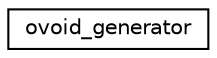 digraph "Graphical Class Hierarchy"
{
  edge [fontname="Helvetica",fontsize="10",labelfontname="Helvetica",labelfontsize="10"];
  node [fontname="Helvetica",fontsize="10",shape=record];
  rankdir="LR";
  Node0 [label="ovoid_generator",height=0.2,width=0.4,color="black", fillcolor="white", style="filled",URL="$d3/daf/classovoid__generator.html"];
}
